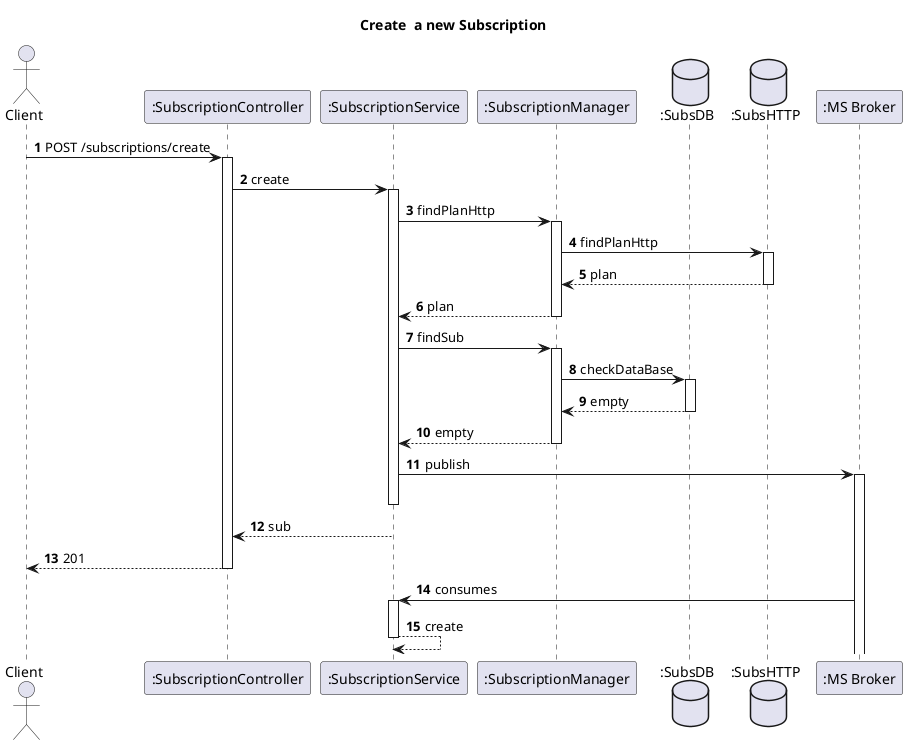 @startuml
'https://plantuml.com/sequence-diagram
autoactivate on
autonumber
title  Create  a new Subscription

autonumber

actor "Client" as Ac
participant ":SubscriptionController" as Auth
participant ":SubscriptionService" as SService
participant ":SubscriptionManager" as UManager
database ":SubsDB" as SDB
database ":SubsHTTP" as SDBHTTP



participant ":MS Broker" as Broker

Ac->Auth: POST /subscriptions/create
Auth->SService: create

SService-> UManager: findPlanHttp
UManager->SDBHTTP:findPlanHttp
SDBHTTP-->UManager: plan
UManager-->SService: plan

SService->UManager:findSub
UManager->SDB: checkDataBase
SDB-->UManager:empty
UManager --> SService:empty
SService->Broker: publish
deactivate SService
SService -->Auth:sub
Auth --> Ac : 201
Broker-> SService: consumes
SService --> SService: create


@enduml
